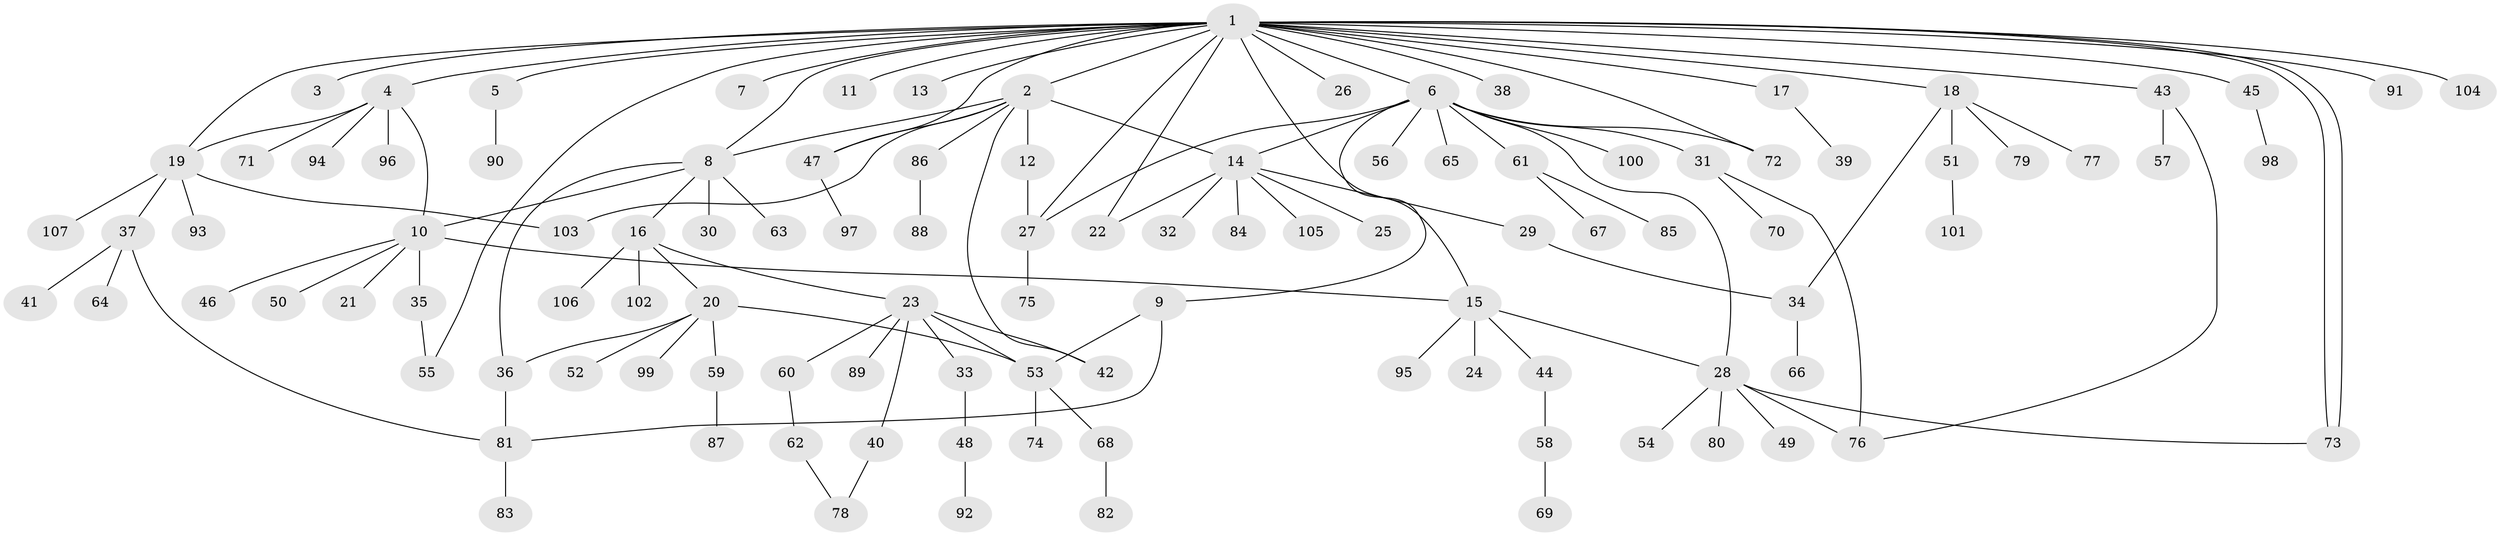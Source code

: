 // Generated by graph-tools (version 1.1) at 2025/35/03/09/25 02:35:22]
// undirected, 107 vertices, 131 edges
graph export_dot {
graph [start="1"]
  node [color=gray90,style=filled];
  1;
  2;
  3;
  4;
  5;
  6;
  7;
  8;
  9;
  10;
  11;
  12;
  13;
  14;
  15;
  16;
  17;
  18;
  19;
  20;
  21;
  22;
  23;
  24;
  25;
  26;
  27;
  28;
  29;
  30;
  31;
  32;
  33;
  34;
  35;
  36;
  37;
  38;
  39;
  40;
  41;
  42;
  43;
  44;
  45;
  46;
  47;
  48;
  49;
  50;
  51;
  52;
  53;
  54;
  55;
  56;
  57;
  58;
  59;
  60;
  61;
  62;
  63;
  64;
  65;
  66;
  67;
  68;
  69;
  70;
  71;
  72;
  73;
  74;
  75;
  76;
  77;
  78;
  79;
  80;
  81;
  82;
  83;
  84;
  85;
  86;
  87;
  88;
  89;
  90;
  91;
  92;
  93;
  94;
  95;
  96;
  97;
  98;
  99;
  100;
  101;
  102;
  103;
  104;
  105;
  106;
  107;
  1 -- 2;
  1 -- 3;
  1 -- 4;
  1 -- 5;
  1 -- 6;
  1 -- 7;
  1 -- 8;
  1 -- 11;
  1 -- 13;
  1 -- 15;
  1 -- 17;
  1 -- 18;
  1 -- 19;
  1 -- 22;
  1 -- 26;
  1 -- 27;
  1 -- 38;
  1 -- 43;
  1 -- 45;
  1 -- 47;
  1 -- 55;
  1 -- 72;
  1 -- 73;
  1 -- 73;
  1 -- 91;
  1 -- 104;
  2 -- 8;
  2 -- 12;
  2 -- 14;
  2 -- 42;
  2 -- 47;
  2 -- 86;
  2 -- 103;
  4 -- 10;
  4 -- 19;
  4 -- 71;
  4 -- 94;
  4 -- 96;
  5 -- 90;
  6 -- 9;
  6 -- 14;
  6 -- 27;
  6 -- 28;
  6 -- 31;
  6 -- 56;
  6 -- 61;
  6 -- 65;
  6 -- 72;
  6 -- 100;
  8 -- 10;
  8 -- 16;
  8 -- 30;
  8 -- 36;
  8 -- 63;
  9 -- 53;
  9 -- 81;
  10 -- 15;
  10 -- 21;
  10 -- 35;
  10 -- 46;
  10 -- 50;
  12 -- 27;
  14 -- 22;
  14 -- 25;
  14 -- 29;
  14 -- 32;
  14 -- 84;
  14 -- 105;
  15 -- 24;
  15 -- 28;
  15 -- 44;
  15 -- 95;
  16 -- 20;
  16 -- 23;
  16 -- 102;
  16 -- 106;
  17 -- 39;
  18 -- 34;
  18 -- 51;
  18 -- 77;
  18 -- 79;
  19 -- 37;
  19 -- 93;
  19 -- 103;
  19 -- 107;
  20 -- 36;
  20 -- 52;
  20 -- 53;
  20 -- 59;
  20 -- 99;
  23 -- 33;
  23 -- 40;
  23 -- 42;
  23 -- 53;
  23 -- 60;
  23 -- 89;
  27 -- 75;
  28 -- 49;
  28 -- 54;
  28 -- 73;
  28 -- 76;
  28 -- 80;
  29 -- 34;
  31 -- 70;
  31 -- 76;
  33 -- 48;
  34 -- 66;
  35 -- 55;
  36 -- 81;
  37 -- 41;
  37 -- 64;
  37 -- 81;
  40 -- 78;
  43 -- 57;
  43 -- 76;
  44 -- 58;
  45 -- 98;
  47 -- 97;
  48 -- 92;
  51 -- 101;
  53 -- 68;
  53 -- 74;
  58 -- 69;
  59 -- 87;
  60 -- 62;
  61 -- 67;
  61 -- 85;
  62 -- 78;
  68 -- 82;
  81 -- 83;
  86 -- 88;
}
